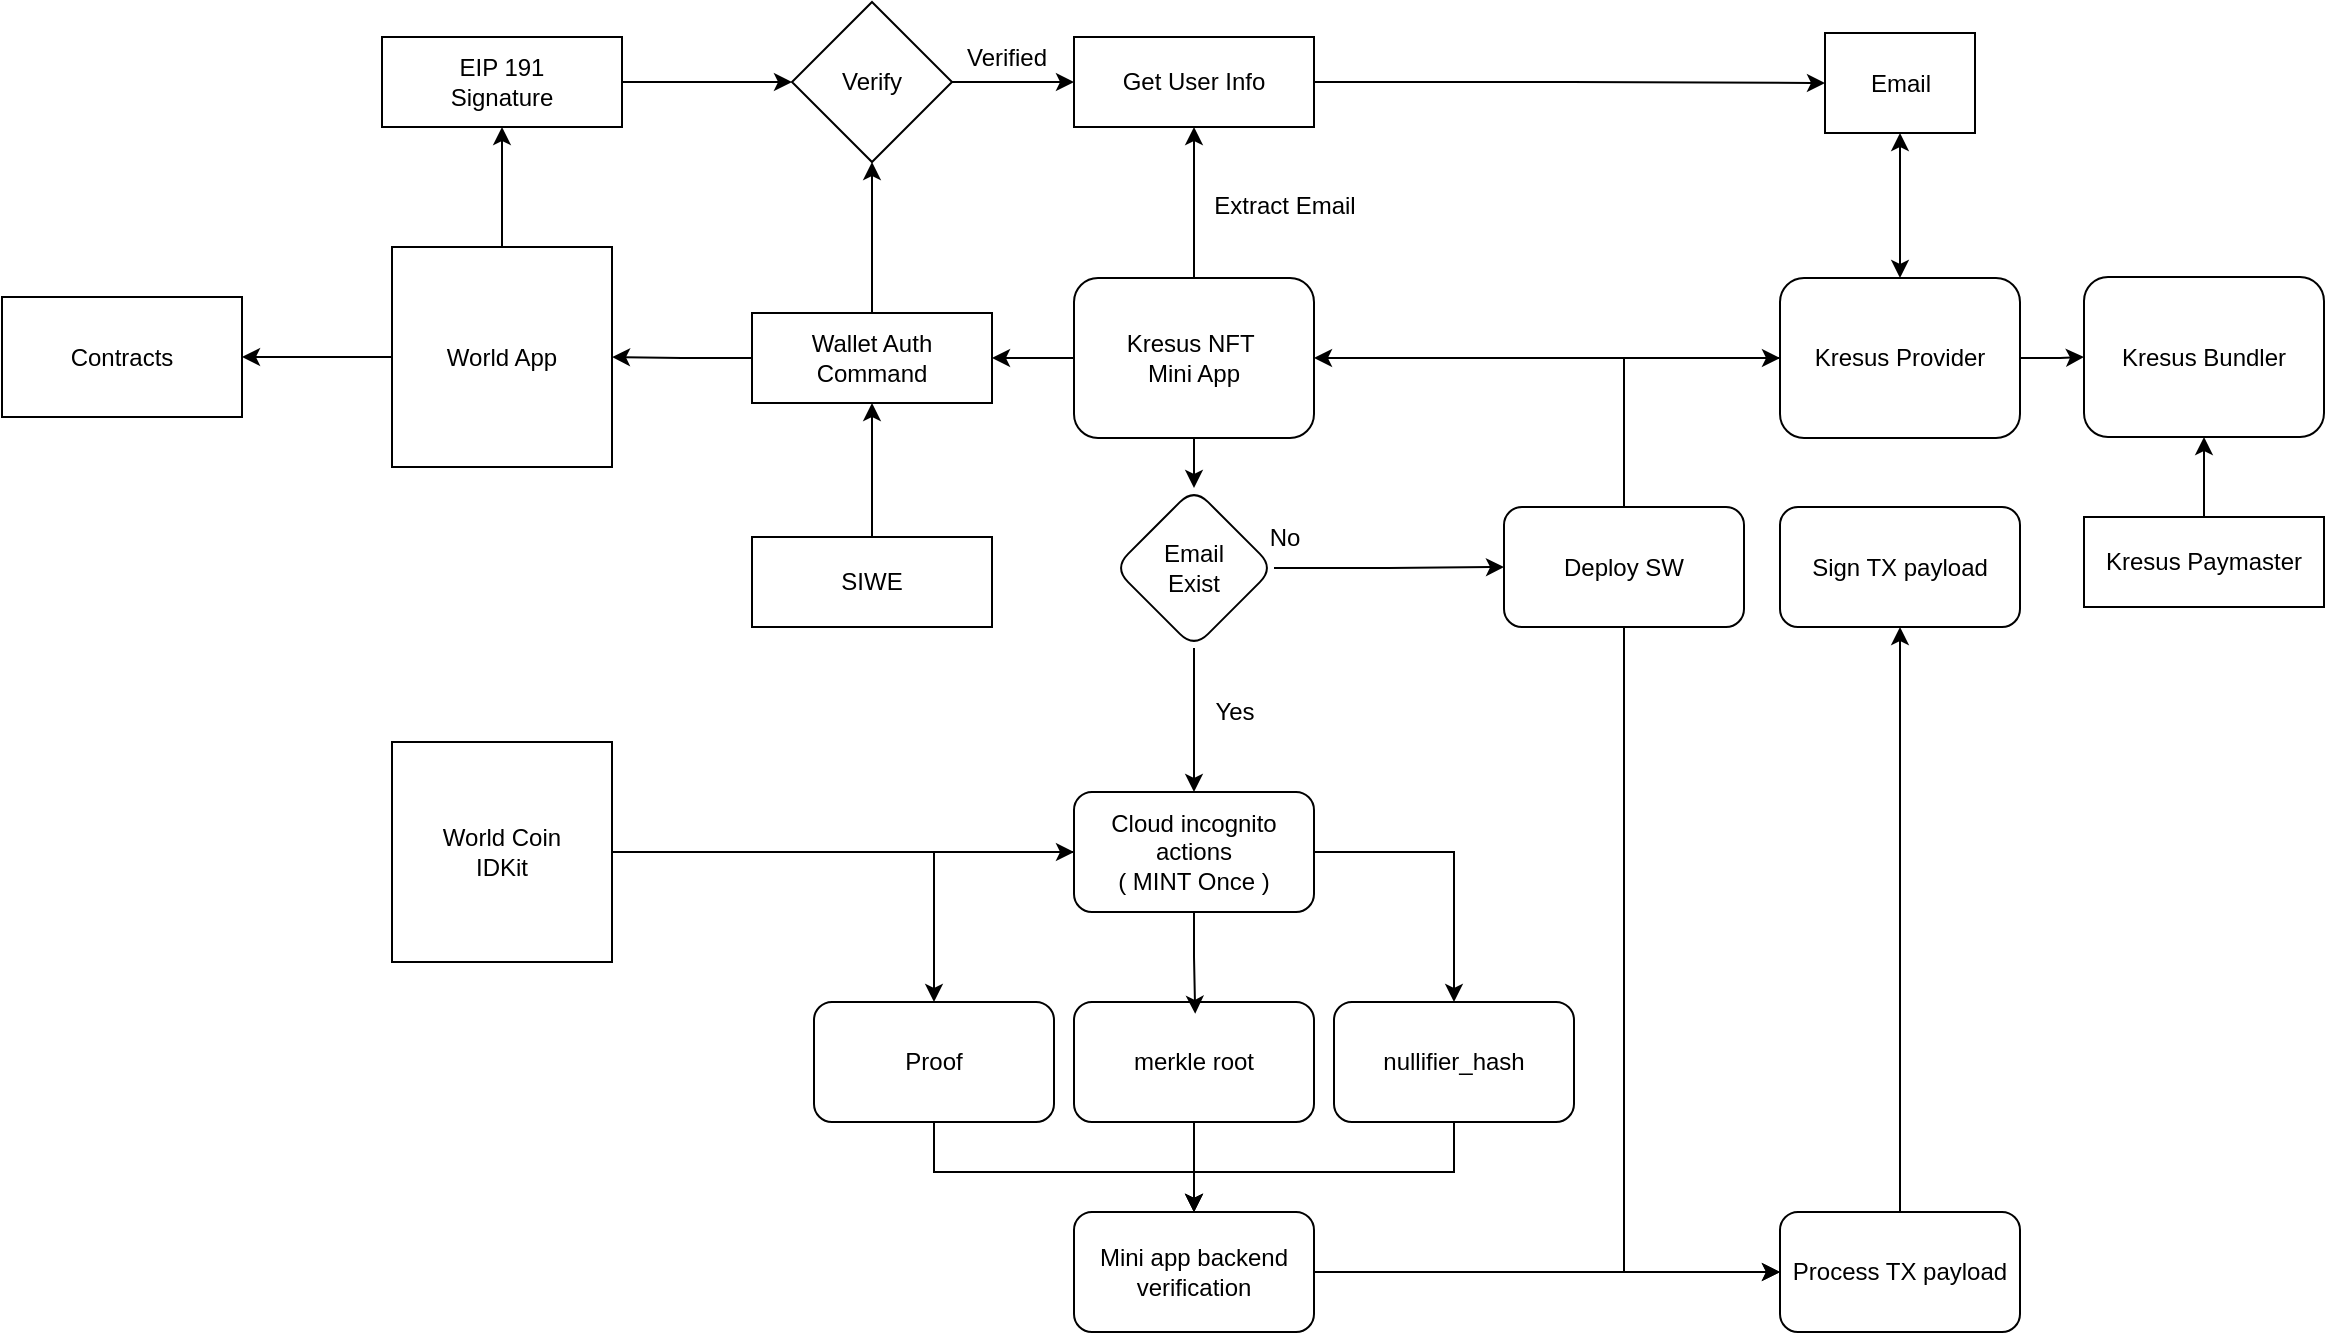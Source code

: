 <mxfile version="24.6.4" type="github">
  <diagram name="Page-1" id="gAjcTgvdmBTye9KjYkTd">
    <mxGraphModel dx="2208" dy="724" grid="1" gridSize="10" guides="1" tooltips="1" connect="1" arrows="1" fold="1" page="1" pageScale="1" pageWidth="850" pageHeight="1100" math="0" shadow="0">
      <root>
        <mxCell id="0" />
        <mxCell id="1" parent="0" />
        <mxCell id="SeS5hkv6XzvQqbrjBPqz-15" value="" style="edgeStyle=orthogonalEdgeStyle;rounded=0;orthogonalLoop=1;jettySize=auto;html=1;" parent="1" source="SeS5hkv6XzvQqbrjBPqz-1" target="SeS5hkv6XzvQqbrjBPqz-9" edge="1">
          <mxGeometry relative="1" as="geometry" />
        </mxCell>
        <mxCell id="JbjCugSpGSqmciC1cfTi-11" value="" style="edgeStyle=orthogonalEdgeStyle;rounded=0;orthogonalLoop=1;jettySize=auto;html=1;" edge="1" parent="1" source="SeS5hkv6XzvQqbrjBPqz-1" target="JbjCugSpGSqmciC1cfTi-10">
          <mxGeometry relative="1" as="geometry" />
        </mxCell>
        <mxCell id="SeS5hkv6XzvQqbrjBPqz-1" value="World App" style="whiteSpace=wrap;html=1;aspect=fixed;" parent="1" vertex="1">
          <mxGeometry x="-405" y="332.5" width="110" height="110" as="geometry" />
        </mxCell>
        <mxCell id="SeS5hkv6XzvQqbrjBPqz-5" value="" style="edgeStyle=orthogonalEdgeStyle;rounded=0;orthogonalLoop=1;jettySize=auto;html=1;" parent="1" source="SeS5hkv6XzvQqbrjBPqz-2" target="SeS5hkv6XzvQqbrjBPqz-3" edge="1">
          <mxGeometry relative="1" as="geometry" />
        </mxCell>
        <mxCell id="SeS5hkv6XzvQqbrjBPqz-14" value="" style="edgeStyle=orthogonalEdgeStyle;rounded=0;orthogonalLoop=1;jettySize=auto;html=1;" parent="1" source="SeS5hkv6XzvQqbrjBPqz-2" target="SeS5hkv6XzvQqbrjBPqz-13" edge="1">
          <mxGeometry relative="1" as="geometry" />
        </mxCell>
        <mxCell id="SeS5hkv6XzvQqbrjBPqz-27" value="" style="edgeStyle=orthogonalEdgeStyle;rounded=0;orthogonalLoop=1;jettySize=auto;html=1;" parent="1" source="SeS5hkv6XzvQqbrjBPqz-2" target="SeS5hkv6XzvQqbrjBPqz-26" edge="1">
          <mxGeometry relative="1" as="geometry" />
        </mxCell>
        <mxCell id="SeS5hkv6XzvQqbrjBPqz-2" value="Kresus NFT&amp;nbsp;&lt;div&gt;Mini App&lt;/div&gt;" style="rounded=1;whiteSpace=wrap;html=1;" parent="1" vertex="1">
          <mxGeometry x="-64" y="348" width="120" height="80" as="geometry" />
        </mxCell>
        <mxCell id="SeS5hkv6XzvQqbrjBPqz-4" value="" style="edgeStyle=orthogonalEdgeStyle;rounded=0;orthogonalLoop=1;jettySize=auto;html=1;" parent="1" source="SeS5hkv6XzvQqbrjBPqz-3" target="SeS5hkv6XzvQqbrjBPqz-1" edge="1">
          <mxGeometry relative="1" as="geometry" />
        </mxCell>
        <mxCell id="SeS5hkv6XzvQqbrjBPqz-7" value="" style="edgeStyle=orthogonalEdgeStyle;rounded=0;orthogonalLoop=1;jettySize=auto;html=1;" parent="1" source="SeS5hkv6XzvQqbrjBPqz-3" target="SeS5hkv6XzvQqbrjBPqz-6" edge="1">
          <mxGeometry relative="1" as="geometry" />
        </mxCell>
        <mxCell id="SeS5hkv6XzvQqbrjBPqz-3" value="Wallet Auth&lt;br&gt;Command" style="rounded=0;whiteSpace=wrap;html=1;" parent="1" vertex="1">
          <mxGeometry x="-225" y="365.5" width="120" height="45" as="geometry" />
        </mxCell>
        <mxCell id="SeS5hkv6XzvQqbrjBPqz-23" value="" style="edgeStyle=orthogonalEdgeStyle;rounded=0;orthogonalLoop=1;jettySize=auto;html=1;" parent="1" source="SeS5hkv6XzvQqbrjBPqz-6" target="SeS5hkv6XzvQqbrjBPqz-13" edge="1">
          <mxGeometry relative="1" as="geometry" />
        </mxCell>
        <mxCell id="SeS5hkv6XzvQqbrjBPqz-6" value="Verify" style="rhombus;whiteSpace=wrap;html=1;rounded=0;" parent="1" vertex="1">
          <mxGeometry x="-205" y="210" width="80" height="80" as="geometry" />
        </mxCell>
        <mxCell id="SeS5hkv6XzvQqbrjBPqz-16" style="edgeStyle=orthogonalEdgeStyle;rounded=0;orthogonalLoop=1;jettySize=auto;html=1;entryX=0;entryY=0.5;entryDx=0;entryDy=0;" parent="1" source="SeS5hkv6XzvQqbrjBPqz-9" target="SeS5hkv6XzvQqbrjBPqz-6" edge="1">
          <mxGeometry relative="1" as="geometry" />
        </mxCell>
        <mxCell id="SeS5hkv6XzvQqbrjBPqz-9" value="EIP 191&lt;br&gt;Signature" style="rounded=0;whiteSpace=wrap;html=1;" parent="1" vertex="1">
          <mxGeometry x="-410" y="227.5" width="120" height="45" as="geometry" />
        </mxCell>
        <mxCell id="SeS5hkv6XzvQqbrjBPqz-18" value="" style="edgeStyle=orthogonalEdgeStyle;rounded=0;orthogonalLoop=1;jettySize=auto;html=1;" parent="1" source="SeS5hkv6XzvQqbrjBPqz-13" target="SeS5hkv6XzvQqbrjBPqz-17" edge="1">
          <mxGeometry relative="1" as="geometry" />
        </mxCell>
        <mxCell id="SeS5hkv6XzvQqbrjBPqz-13" value="Get User Info" style="rounded=0;whiteSpace=wrap;html=1;" parent="1" vertex="1">
          <mxGeometry x="-64" y="227.5" width="120" height="45" as="geometry" />
        </mxCell>
        <mxCell id="SeS5hkv6XzvQqbrjBPqz-17" value="Email" style="html=1;whiteSpace=wrap;" parent="1" vertex="1">
          <mxGeometry x="311.5" y="225.5" width="75" height="50" as="geometry" />
        </mxCell>
        <mxCell id="SeS5hkv6XzvQqbrjBPqz-19" value="Extract Email" style="text;html=1;align=center;verticalAlign=middle;resizable=0;points=[];autosize=1;strokeColor=none;fillColor=none;" parent="1" vertex="1">
          <mxGeometry x="-4" y="297" width="90" height="30" as="geometry" />
        </mxCell>
        <mxCell id="SeS5hkv6XzvQqbrjBPqz-21" value="" style="edgeStyle=orthogonalEdgeStyle;rounded=0;orthogonalLoop=1;jettySize=auto;html=1;" parent="1" source="SeS5hkv6XzvQqbrjBPqz-20" target="SeS5hkv6XzvQqbrjBPqz-2" edge="1">
          <mxGeometry relative="1" as="geometry" />
        </mxCell>
        <mxCell id="SeS5hkv6XzvQqbrjBPqz-25" style="edgeStyle=orthogonalEdgeStyle;rounded=0;orthogonalLoop=1;jettySize=auto;html=1;entryX=0.5;entryY=1;entryDx=0;entryDy=0;startArrow=classic;startFill=1;" parent="1" source="SeS5hkv6XzvQqbrjBPqz-20" target="SeS5hkv6XzvQqbrjBPqz-17" edge="1">
          <mxGeometry relative="1" as="geometry" />
        </mxCell>
        <mxCell id="SeS5hkv6XzvQqbrjBPqz-34" value="" style="edgeStyle=orthogonalEdgeStyle;rounded=0;orthogonalLoop=1;jettySize=auto;html=1;" parent="1" source="SeS5hkv6XzvQqbrjBPqz-20" target="SeS5hkv6XzvQqbrjBPqz-33" edge="1">
          <mxGeometry relative="1" as="geometry" />
        </mxCell>
        <mxCell id="SeS5hkv6XzvQqbrjBPqz-20" value="Kresus Provider" style="rounded=1;whiteSpace=wrap;html=1;" parent="1" vertex="1">
          <mxGeometry x="289" y="348" width="120" height="80" as="geometry" />
        </mxCell>
        <mxCell id="SeS5hkv6XzvQqbrjBPqz-24" value="Verified" style="text;html=1;align=center;verticalAlign=middle;resizable=0;points=[];autosize=1;strokeColor=none;fillColor=none;" parent="1" vertex="1">
          <mxGeometry x="-128" y="223" width="60" height="30" as="geometry" />
        </mxCell>
        <mxCell id="JbjCugSpGSqmciC1cfTi-5" value="" style="edgeStyle=orthogonalEdgeStyle;rounded=0;orthogonalLoop=1;jettySize=auto;html=1;" edge="1" parent="1" source="SeS5hkv6XzvQqbrjBPqz-26" target="JbjCugSpGSqmciC1cfTi-4">
          <mxGeometry relative="1" as="geometry" />
        </mxCell>
        <mxCell id="JbjCugSpGSqmciC1cfTi-33" value="" style="edgeStyle=orthogonalEdgeStyle;rounded=0;orthogonalLoop=1;jettySize=auto;html=1;" edge="1" parent="1" source="SeS5hkv6XzvQqbrjBPqz-26" target="JbjCugSpGSqmciC1cfTi-13">
          <mxGeometry relative="1" as="geometry" />
        </mxCell>
        <mxCell id="SeS5hkv6XzvQqbrjBPqz-26" value="Email&lt;br&gt;Exist" style="rhombus;whiteSpace=wrap;html=1;rounded=1;" parent="1" vertex="1">
          <mxGeometry x="-44" y="453" width="80" height="80" as="geometry" />
        </mxCell>
        <mxCell id="JbjCugSpGSqmciC1cfTi-36" style="edgeStyle=orthogonalEdgeStyle;rounded=0;orthogonalLoop=1;jettySize=auto;html=1;entryX=0.5;entryY=1;entryDx=0;entryDy=0;" edge="1" parent="1" source="SeS5hkv6XzvQqbrjBPqz-30" target="SeS5hkv6XzvQqbrjBPqz-35">
          <mxGeometry relative="1" as="geometry" />
        </mxCell>
        <mxCell id="SeS5hkv6XzvQqbrjBPqz-30" value="Process TX payload" style="rounded=1;whiteSpace=wrap;html=1;" parent="1" vertex="1">
          <mxGeometry x="289" y="815" width="120" height="60" as="geometry" />
        </mxCell>
        <mxCell id="SeS5hkv6XzvQqbrjBPqz-33" value="Kresus Bundler" style="rounded=1;whiteSpace=wrap;html=1;" parent="1" vertex="1">
          <mxGeometry x="441" y="347.5" width="120" height="80" as="geometry" />
        </mxCell>
        <mxCell id="SeS5hkv6XzvQqbrjBPqz-35" value="Sign TX payload" style="rounded=1;whiteSpace=wrap;html=1;" parent="1" vertex="1">
          <mxGeometry x="289" y="462.5" width="120" height="60" as="geometry" />
        </mxCell>
        <mxCell id="SeS5hkv6XzvQqbrjBPqz-38" value="" style="edgeStyle=orthogonalEdgeStyle;rounded=0;orthogonalLoop=1;jettySize=auto;html=1;" parent="1" source="SeS5hkv6XzvQqbrjBPqz-36" target="SeS5hkv6XzvQqbrjBPqz-33" edge="1">
          <mxGeometry relative="1" as="geometry" />
        </mxCell>
        <mxCell id="SeS5hkv6XzvQqbrjBPqz-36" value="Kresus Paymaster" style="rounded=0;whiteSpace=wrap;html=1;" parent="1" vertex="1">
          <mxGeometry x="441" y="467.5" width="120" height="45" as="geometry" />
        </mxCell>
        <mxCell id="JbjCugSpGSqmciC1cfTi-2" style="edgeStyle=orthogonalEdgeStyle;rounded=0;orthogonalLoop=1;jettySize=auto;html=1;" edge="1" parent="1" source="JbjCugSpGSqmciC1cfTi-1" target="SeS5hkv6XzvQqbrjBPqz-3">
          <mxGeometry relative="1" as="geometry" />
        </mxCell>
        <mxCell id="JbjCugSpGSqmciC1cfTi-1" value="SIWE" style="rounded=0;whiteSpace=wrap;html=1;" vertex="1" parent="1">
          <mxGeometry x="-225" y="477.5" width="120" height="45" as="geometry" />
        </mxCell>
        <mxCell id="JbjCugSpGSqmciC1cfTi-6" style="edgeStyle=orthogonalEdgeStyle;rounded=0;orthogonalLoop=1;jettySize=auto;html=1;entryX=0;entryY=0.5;entryDx=0;entryDy=0;" edge="1" parent="1" source="JbjCugSpGSqmciC1cfTi-4" target="SeS5hkv6XzvQqbrjBPqz-20">
          <mxGeometry relative="1" as="geometry">
            <Array as="points">
              <mxPoint x="211" y="388" />
            </Array>
          </mxGeometry>
        </mxCell>
        <mxCell id="JbjCugSpGSqmciC1cfTi-37" style="edgeStyle=orthogonalEdgeStyle;rounded=0;orthogonalLoop=1;jettySize=auto;html=1;entryX=0;entryY=0.5;entryDx=0;entryDy=0;" edge="1" parent="1" source="JbjCugSpGSqmciC1cfTi-4" target="SeS5hkv6XzvQqbrjBPqz-30">
          <mxGeometry relative="1" as="geometry">
            <Array as="points">
              <mxPoint x="211" y="845" />
            </Array>
          </mxGeometry>
        </mxCell>
        <mxCell id="JbjCugSpGSqmciC1cfTi-4" value="Deploy SW" style="whiteSpace=wrap;html=1;rounded=1;" vertex="1" parent="1">
          <mxGeometry x="151" y="462.5" width="120" height="60" as="geometry" />
        </mxCell>
        <mxCell id="JbjCugSpGSqmciC1cfTi-7" value="No" style="text;html=1;align=center;verticalAlign=middle;resizable=0;points=[];autosize=1;strokeColor=none;fillColor=none;" vertex="1" parent="1">
          <mxGeometry x="21" y="462.5" width="40" height="30" as="geometry" />
        </mxCell>
        <mxCell id="JbjCugSpGSqmciC1cfTi-8" value="Yes" style="text;html=1;align=center;verticalAlign=middle;resizable=0;points=[];autosize=1;strokeColor=none;fillColor=none;" vertex="1" parent="1">
          <mxGeometry x="-4" y="550" width="40" height="30" as="geometry" />
        </mxCell>
        <mxCell id="JbjCugSpGSqmciC1cfTi-10" value="Contracts" style="whiteSpace=wrap;html=1;" vertex="1" parent="1">
          <mxGeometry x="-600" y="357.5" width="120" height="60" as="geometry" />
        </mxCell>
        <mxCell id="JbjCugSpGSqmciC1cfTi-26" style="edgeStyle=orthogonalEdgeStyle;rounded=0;orthogonalLoop=1;jettySize=auto;html=1;" edge="1" parent="1" source="JbjCugSpGSqmciC1cfTi-13" target="JbjCugSpGSqmciC1cfTi-19">
          <mxGeometry relative="1" as="geometry" />
        </mxCell>
        <mxCell id="JbjCugSpGSqmciC1cfTi-28" style="edgeStyle=orthogonalEdgeStyle;rounded=0;orthogonalLoop=1;jettySize=auto;html=1;" edge="1" parent="1" source="JbjCugSpGSqmciC1cfTi-13" target="JbjCugSpGSqmciC1cfTi-18">
          <mxGeometry relative="1" as="geometry" />
        </mxCell>
        <mxCell id="JbjCugSpGSqmciC1cfTi-13" value="Cloud incognito actions&lt;br&gt;( MINT Once )" style="rounded=1;whiteSpace=wrap;html=1;" vertex="1" parent="1">
          <mxGeometry x="-64" y="605" width="120" height="60" as="geometry" />
        </mxCell>
        <mxCell id="JbjCugSpGSqmciC1cfTi-30" style="edgeStyle=orthogonalEdgeStyle;rounded=0;orthogonalLoop=1;jettySize=auto;html=1;entryX=0.5;entryY=0;entryDx=0;entryDy=0;" edge="1" parent="1" source="JbjCugSpGSqmciC1cfTi-18" target="JbjCugSpGSqmciC1cfTi-29">
          <mxGeometry relative="1" as="geometry">
            <Array as="points">
              <mxPoint x="126" y="795" />
              <mxPoint x="-4" y="795" />
            </Array>
          </mxGeometry>
        </mxCell>
        <mxCell id="JbjCugSpGSqmciC1cfTi-18" value="nullifier_hash" style="rounded=1;whiteSpace=wrap;html=1;" vertex="1" parent="1">
          <mxGeometry x="66" y="710" width="120" height="60" as="geometry" />
        </mxCell>
        <mxCell id="JbjCugSpGSqmciC1cfTi-32" style="edgeStyle=orthogonalEdgeStyle;rounded=0;orthogonalLoop=1;jettySize=auto;html=1;entryX=0.5;entryY=0;entryDx=0;entryDy=0;" edge="1" parent="1" source="JbjCugSpGSqmciC1cfTi-19" target="JbjCugSpGSqmciC1cfTi-29">
          <mxGeometry relative="1" as="geometry">
            <Array as="points">
              <mxPoint x="-134" y="795" />
              <mxPoint x="-4" y="795" />
            </Array>
          </mxGeometry>
        </mxCell>
        <mxCell id="JbjCugSpGSqmciC1cfTi-19" value="Proof" style="rounded=1;whiteSpace=wrap;html=1;" vertex="1" parent="1">
          <mxGeometry x="-194" y="710" width="120" height="60" as="geometry" />
        </mxCell>
        <mxCell id="JbjCugSpGSqmciC1cfTi-31" value="" style="edgeStyle=orthogonalEdgeStyle;rounded=0;orthogonalLoop=1;jettySize=auto;html=1;" edge="1" parent="1" source="JbjCugSpGSqmciC1cfTi-16" target="JbjCugSpGSqmciC1cfTi-29">
          <mxGeometry relative="1" as="geometry" />
        </mxCell>
        <mxCell id="JbjCugSpGSqmciC1cfTi-16" value="merkle root" style="rounded=1;whiteSpace=wrap;html=1;" vertex="1" parent="1">
          <mxGeometry x="-64" y="710" width="120" height="60" as="geometry" />
        </mxCell>
        <mxCell id="JbjCugSpGSqmciC1cfTi-27" style="edgeStyle=orthogonalEdgeStyle;rounded=0;orthogonalLoop=1;jettySize=auto;html=1;entryX=0.505;entryY=0.098;entryDx=0;entryDy=0;entryPerimeter=0;" edge="1" parent="1" source="JbjCugSpGSqmciC1cfTi-13" target="JbjCugSpGSqmciC1cfTi-16">
          <mxGeometry relative="1" as="geometry" />
        </mxCell>
        <mxCell id="JbjCugSpGSqmciC1cfTi-34" style="edgeStyle=orthogonalEdgeStyle;rounded=0;orthogonalLoop=1;jettySize=auto;html=1;" edge="1" parent="1" source="JbjCugSpGSqmciC1cfTi-29" target="SeS5hkv6XzvQqbrjBPqz-30">
          <mxGeometry relative="1" as="geometry" />
        </mxCell>
        <mxCell id="JbjCugSpGSqmciC1cfTi-29" value="Mini app backend verification" style="rounded=1;whiteSpace=wrap;html=1;" vertex="1" parent="1">
          <mxGeometry x="-64" y="815" width="120" height="60" as="geometry" />
        </mxCell>
        <mxCell id="JbjCugSpGSqmciC1cfTi-39" style="edgeStyle=orthogonalEdgeStyle;rounded=0;orthogonalLoop=1;jettySize=auto;html=1;" edge="1" parent="1" source="JbjCugSpGSqmciC1cfTi-38" target="JbjCugSpGSqmciC1cfTi-13">
          <mxGeometry relative="1" as="geometry" />
        </mxCell>
        <mxCell id="JbjCugSpGSqmciC1cfTi-38" value="World Coin&lt;br&gt;IDKit" style="whiteSpace=wrap;html=1;aspect=fixed;" vertex="1" parent="1">
          <mxGeometry x="-405" y="580" width="110" height="110" as="geometry" />
        </mxCell>
      </root>
    </mxGraphModel>
  </diagram>
</mxfile>
